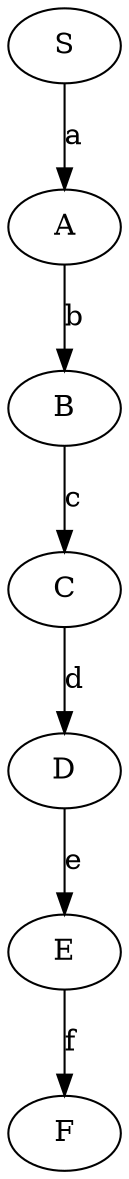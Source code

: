 digraph { S -> A [ label="a", weigth="0.6"];A -> B [ label="b", weigth="0.6"];B -> C [ label="c", weigth="0.6"];C -> D [ label="d", weigth="0.6"];D -> E [ label="e", weigth="0.6"];E -> F [ label="f", weigth="0.6"];}